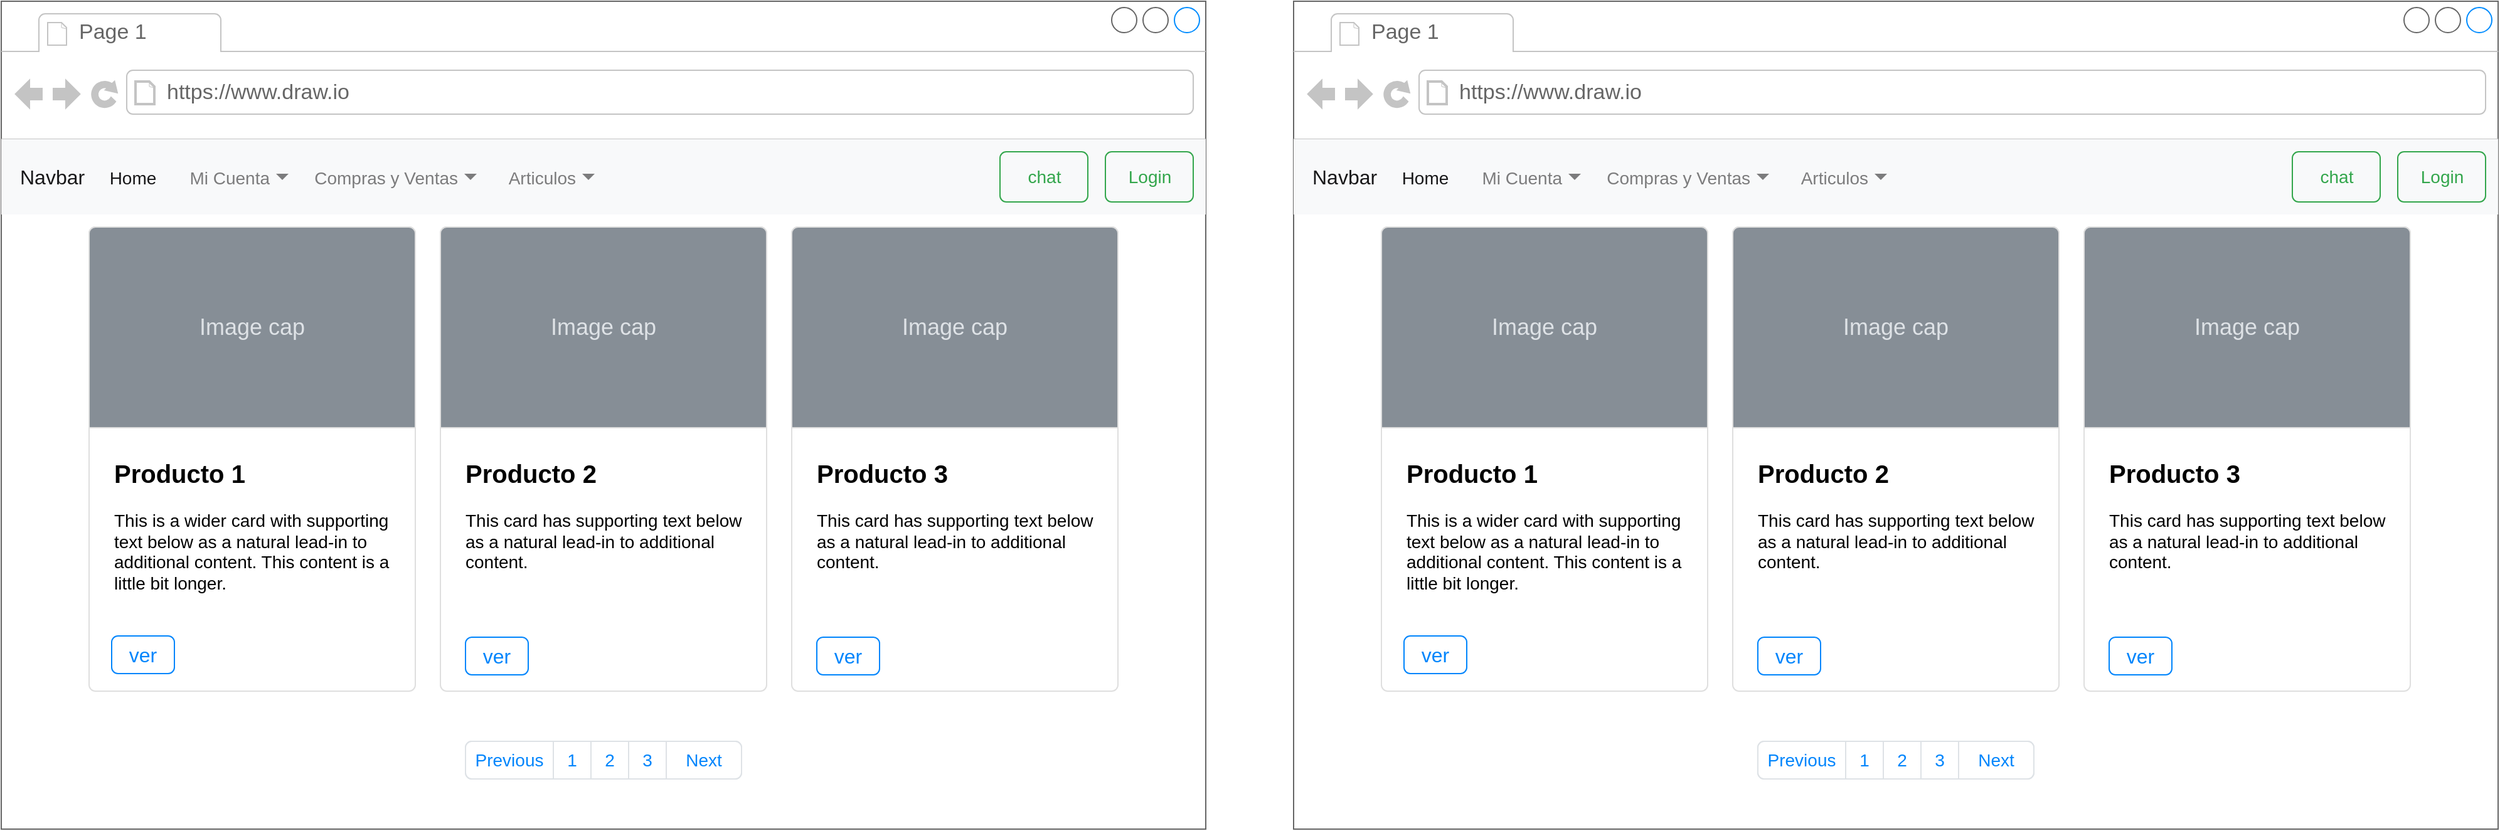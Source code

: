 <mxfile version="24.0.7" type="device">
  <diagram name="Página-1" id="F1LU-N5EgP87R9svg77U">
    <mxGraphModel dx="4044" dy="1270" grid="1" gridSize="10" guides="1" tooltips="1" connect="1" arrows="1" fold="1" page="1" pageScale="1" pageWidth="827" pageHeight="1169" math="0" shadow="0">
      <root>
        <mxCell id="0" />
        <mxCell id="1" parent="0" />
        <mxCell id="lf-P9dJ_xv8n2HS4JSEs-1" value="Z" style="strokeWidth=1;shadow=0;dashed=0;align=center;html=1;shape=mxgraph.mockup.containers.browserWindow;rSize=0;strokeColor=#666666;strokeColor2=#008cff;strokeColor3=#c4c4c4;mainText=,;recursiveResize=0;" vertex="1" parent="1">
          <mxGeometry x="-1400" y="60" width="960" height="660" as="geometry" />
        </mxCell>
        <mxCell id="lf-P9dJ_xv8n2HS4JSEs-2" value="Page 1" style="strokeWidth=1;shadow=0;dashed=0;align=center;html=1;shape=mxgraph.mockup.containers.anchor;fontSize=17;fontColor=#666666;align=left;whiteSpace=wrap;" vertex="1" parent="lf-P9dJ_xv8n2HS4JSEs-1">
          <mxGeometry x="60" y="12" width="110" height="26" as="geometry" />
        </mxCell>
        <mxCell id="lf-P9dJ_xv8n2HS4JSEs-3" value="https://www.draw.io" style="strokeWidth=1;shadow=0;dashed=0;align=center;html=1;shape=mxgraph.mockup.containers.anchor;rSize=0;fontSize=17;fontColor=#666666;align=left;" vertex="1" parent="lf-P9dJ_xv8n2HS4JSEs-1">
          <mxGeometry x="130" y="60" width="250" height="26" as="geometry" />
        </mxCell>
        <mxCell id="lf-P9dJ_xv8n2HS4JSEs-4" value="" style="html=1;shadow=0;dashed=0;shape=mxgraph.bootstrap.rrect;rSize=5;strokeColor=#DEE2E6;html=1;whiteSpace=wrap;fillColor=#ffffff;fontColor=#0085FC;fontSize=14;" vertex="1" parent="lf-P9dJ_xv8n2HS4JSEs-1">
          <mxGeometry x="370" y="590" width="220" height="30" as="geometry" />
        </mxCell>
        <mxCell id="lf-P9dJ_xv8n2HS4JSEs-5" value="Previous" style="strokeColor=inherit;fillColor=inherit;gradientColor=inherit;fontColor=inherit;html=1;shadow=0;dashed=0;shape=mxgraph.bootstrap.leftButton;rSize=5;perimeter=none;whiteSpace=wrap;resizeHeight=1;fontSize=14;" vertex="1" parent="lf-P9dJ_xv8n2HS4JSEs-4">
          <mxGeometry width="70" height="30" relative="1" as="geometry" />
        </mxCell>
        <mxCell id="lf-P9dJ_xv8n2HS4JSEs-6" value="1" style="strokeColor=inherit;fillColor=inherit;gradientColor=inherit;fontColor=inherit;html=1;shadow=0;dashed=0;perimeter=none;whiteSpace=wrap;resizeHeight=1;fontSize=14;" vertex="1" parent="lf-P9dJ_xv8n2HS4JSEs-4">
          <mxGeometry width="30" height="30" relative="1" as="geometry">
            <mxPoint x="70" as="offset" />
          </mxGeometry>
        </mxCell>
        <mxCell id="lf-P9dJ_xv8n2HS4JSEs-7" value="2" style="strokeColor=inherit;fillColor=inherit;gradientColor=inherit;fontColor=inherit;html=1;shadow=0;dashed=0;perimeter=none;whiteSpace=wrap;resizeHeight=1;fontSize=14;" vertex="1" parent="lf-P9dJ_xv8n2HS4JSEs-4">
          <mxGeometry width="30" height="30" relative="1" as="geometry">
            <mxPoint x="100" as="offset" />
          </mxGeometry>
        </mxCell>
        <mxCell id="lf-P9dJ_xv8n2HS4JSEs-8" value="3" style="strokeColor=inherit;fillColor=inherit;gradientColor=inherit;fontColor=inherit;html=1;shadow=0;dashed=0;perimeter=none;whiteSpace=wrap;resizeHeight=1;fontSize=14;" vertex="1" parent="lf-P9dJ_xv8n2HS4JSEs-4">
          <mxGeometry width="30" height="30" relative="1" as="geometry">
            <mxPoint x="130" as="offset" />
          </mxGeometry>
        </mxCell>
        <mxCell id="lf-P9dJ_xv8n2HS4JSEs-9" value="Next" style="strokeColor=inherit;fillColor=inherit;gradientColor=inherit;fontColor=inherit;html=1;shadow=0;dashed=0;shape=mxgraph.bootstrap.rightButton;rSize=5;perimeter=none;whiteSpace=wrap;resizeHeight=1;fontSize=14;" vertex="1" parent="lf-P9dJ_xv8n2HS4JSEs-4">
          <mxGeometry x="1" width="60" height="30" relative="1" as="geometry">
            <mxPoint x="-60" as="offset" />
          </mxGeometry>
        </mxCell>
        <mxCell id="lf-P9dJ_xv8n2HS4JSEs-11" value="Navbar" style="html=1;shadow=0;dashed=0;fillColor=#F8F9FA;strokeColor=none;fontSize=16;fontColor=#181819;align=left;spacing=15;" vertex="1" parent="lf-P9dJ_xv8n2HS4JSEs-1">
          <mxGeometry y="110" width="960" height="60" as="geometry" />
        </mxCell>
        <mxCell id="lf-P9dJ_xv8n2HS4JSEs-12" value="Home" style="fillColor=none;strokeColor=none;fontSize=14;fontColor=#181819;align=center;" vertex="1" parent="lf-P9dJ_xv8n2HS4JSEs-11">
          <mxGeometry width="70" height="40" relative="1" as="geometry">
            <mxPoint x="70" y="10" as="offset" />
          </mxGeometry>
        </mxCell>
        <mxCell id="lf-P9dJ_xv8n2HS4JSEs-14" value="Mi Cuenta" style="fillColor=none;strokeColor=none;fontSize=14;fontColor=#7C7C7D;align=right;spacingRight=20;" vertex="1" parent="lf-P9dJ_xv8n2HS4JSEs-11">
          <mxGeometry width="100" height="40" relative="1" as="geometry">
            <mxPoint x="136" y="10" as="offset" />
          </mxGeometry>
        </mxCell>
        <mxCell id="lf-P9dJ_xv8n2HS4JSEs-15" value="" style="shape=triangle;direction=south;fillColor=#7C7C7D;strokeColor=none;perimeter=none;" vertex="1" parent="lf-P9dJ_xv8n2HS4JSEs-14">
          <mxGeometry x="1" y="0.5" width="10" height="5" relative="1" as="geometry">
            <mxPoint x="-17" y="-2.5" as="offset" />
          </mxGeometry>
        </mxCell>
        <mxCell id="lf-P9dJ_xv8n2HS4JSEs-17" value="Login" style="html=1;shadow=0;dashed=0;shape=mxgraph.bootstrap.rrect;rSize=5;fontSize=14;fontColor=#33A64C;strokeColor=#33A64C;fillColor=none;" vertex="1" parent="lf-P9dJ_xv8n2HS4JSEs-11">
          <mxGeometry x="1" width="70" height="40" relative="1" as="geometry">
            <mxPoint x="-80" y="10" as="offset" />
          </mxGeometry>
        </mxCell>
        <mxCell id="lf-P9dJ_xv8n2HS4JSEs-20" value="chat" style="html=1;shadow=0;dashed=0;shape=mxgraph.bootstrap.rrect;rSize=5;fontSize=14;fontColor=#33A64C;strokeColor=#33A64C;fillColor=none;" vertex="1" parent="lf-P9dJ_xv8n2HS4JSEs-11">
          <mxGeometry x="796" y="10" width="70" height="40" as="geometry" />
        </mxCell>
        <mxCell id="lf-P9dJ_xv8n2HS4JSEs-21" value="Compras y Ventas" style="fillColor=none;strokeColor=none;fontSize=14;fontColor=#7C7C7D;align=right;spacingRight=20;" vertex="1" parent="lf-P9dJ_xv8n2HS4JSEs-11">
          <mxGeometry x="240" y="10" width="146" height="40" as="geometry" />
        </mxCell>
        <mxCell id="lf-P9dJ_xv8n2HS4JSEs-22" value="" style="shape=triangle;direction=south;fillColor=#7C7C7D;strokeColor=none;perimeter=none;" vertex="1" parent="lf-P9dJ_xv8n2HS4JSEs-21">
          <mxGeometry x="1" y="0.5" width="10" height="5" relative="1" as="geometry">
            <mxPoint x="-17" y="-2.5" as="offset" />
          </mxGeometry>
        </mxCell>
        <mxCell id="lf-P9dJ_xv8n2HS4JSEs-43" value="Articulos" style="fillColor=none;strokeColor=none;fontSize=14;fontColor=#7C7C7D;align=right;spacingRight=20;" vertex="1" parent="lf-P9dJ_xv8n2HS4JSEs-11">
          <mxGeometry x="394" y="10" width="86" height="40" as="geometry" />
        </mxCell>
        <mxCell id="lf-P9dJ_xv8n2HS4JSEs-44" value="" style="shape=triangle;direction=south;fillColor=#7C7C7D;strokeColor=none;perimeter=none;" vertex="1" parent="lf-P9dJ_xv8n2HS4JSEs-43">
          <mxGeometry x="1" y="0.5" width="10" height="5" relative="1" as="geometry">
            <mxPoint x="-17" y="-2.5" as="offset" />
          </mxGeometry>
        </mxCell>
        <mxCell id="lf-P9dJ_xv8n2HS4JSEs-45" value="&lt;b&gt;&lt;font style=&quot;font-size: 20px&quot;&gt;Producto 1&lt;/font&gt;&lt;/b&gt;&lt;br&gt;&lt;br&gt;This is a wider card with supporting text below as a natural lead-in to additional content. This content is a little bit longer." style="html=1;shadow=0;dashed=0;shape=mxgraph.bootstrap.rrect;rSize=5;strokeColor=#DFDFDF;html=1;whiteSpace=wrap;fillColor=#ffffff;fontColor=#000000;verticalAlign=top;align=left;spacing=20;spacingBottom=0;fontSize=14;spacingTop=160;" vertex="1" parent="lf-P9dJ_xv8n2HS4JSEs-1">
          <mxGeometry width="260" height="370" relative="1" as="geometry">
            <mxPoint x="70" y="180" as="offset" />
          </mxGeometry>
        </mxCell>
        <mxCell id="lf-P9dJ_xv8n2HS4JSEs-46" value="Image cap" style="html=1;shadow=0;dashed=0;shape=mxgraph.bootstrap.topButton;rSize=5;perimeter=none;whiteSpace=wrap;fillColor=#868E96;strokeColor=#DFDFDF;fontColor=#DEE2E6;resizeWidth=1;fontSize=18;" vertex="1" parent="lf-P9dJ_xv8n2HS4JSEs-45">
          <mxGeometry width="260" height="160" relative="1" as="geometry" />
        </mxCell>
        <mxCell id="lf-P9dJ_xv8n2HS4JSEs-58" value="ver" style="html=1;shadow=0;dashed=0;shape=mxgraph.bootstrap.rrect;rSize=5;strokeColor=#0085FC;strokeWidth=1;fillColor=none;fontColor=#0085FC;whiteSpace=wrap;align=center;verticalAlign=middle;spacingLeft=0;fontStyle=0;fontSize=16;spacing=5;" vertex="1" parent="lf-P9dJ_xv8n2HS4JSEs-45">
          <mxGeometry x="18" y="326" width="50" height="30" as="geometry" />
        </mxCell>
        <mxCell id="lf-P9dJ_xv8n2HS4JSEs-48" value="&lt;b&gt;&lt;font style=&quot;font-size: 20px;&quot;&gt;Producto 2&lt;/font&gt;&lt;/b&gt;&lt;div&gt;&lt;br&gt;This card has supporting text below as a natural lead-in to additional content.&lt;/div&gt;" style="html=1;shadow=0;dashed=0;shape=mxgraph.bootstrap.rrect;rSize=5;strokeColor=#DFDFDF;html=1;whiteSpace=wrap;fillColor=#ffffff;fontColor=#000000;verticalAlign=top;align=left;spacing=20;spacingBottom=0;fontSize=14;spacingTop=160;" vertex="1" parent="lf-P9dJ_xv8n2HS4JSEs-1">
          <mxGeometry x="350" y="180" width="260" height="370" as="geometry" />
        </mxCell>
        <mxCell id="lf-P9dJ_xv8n2HS4JSEs-49" value="Image cap" style="html=1;shadow=0;dashed=0;shape=mxgraph.bootstrap.topButton;rSize=5;perimeter=none;whiteSpace=wrap;fillColor=#868E96;strokeColor=#DFDFDF;fontColor=#DEE2E6;resizeWidth=1;fontSize=18;" vertex="1" parent="lf-P9dJ_xv8n2HS4JSEs-48">
          <mxGeometry width="260" height="160" relative="1" as="geometry" />
        </mxCell>
        <mxCell id="lf-P9dJ_xv8n2HS4JSEs-59" value="ver" style="html=1;shadow=0;dashed=0;shape=mxgraph.bootstrap.rrect;rSize=5;strokeColor=#0085FC;strokeWidth=1;fillColor=none;fontColor=#0085FC;whiteSpace=wrap;align=center;verticalAlign=middle;spacingLeft=0;fontStyle=0;fontSize=16;spacing=5;" vertex="1" parent="lf-P9dJ_xv8n2HS4JSEs-48">
          <mxGeometry x="20" y="327" width="50" height="30" as="geometry" />
        </mxCell>
        <mxCell id="lf-P9dJ_xv8n2HS4JSEs-54" value="&lt;b&gt;&lt;font style=&quot;font-size: 20px;&quot;&gt;Producto 3&lt;/font&gt;&lt;/b&gt;&lt;div&gt;&lt;div&gt;&lt;br&gt;This card has supporting text below as a natural lead-in to additional content.&lt;/div&gt;&lt;/div&gt;" style="html=1;shadow=0;dashed=0;shape=mxgraph.bootstrap.rrect;rSize=5;strokeColor=#DFDFDF;html=1;whiteSpace=wrap;fillColor=#ffffff;fontColor=#000000;verticalAlign=top;align=left;spacing=20;spacingBottom=0;fontSize=14;spacingTop=160;" vertex="1" parent="lf-P9dJ_xv8n2HS4JSEs-1">
          <mxGeometry x="630" y="180" width="260" height="370" as="geometry" />
        </mxCell>
        <mxCell id="lf-P9dJ_xv8n2HS4JSEs-55" value="Image cap" style="html=1;shadow=0;dashed=0;shape=mxgraph.bootstrap.topButton;rSize=5;perimeter=none;whiteSpace=wrap;fillColor=#868E96;strokeColor=#DFDFDF;fontColor=#DEE2E6;resizeWidth=1;fontSize=18;" vertex="1" parent="lf-P9dJ_xv8n2HS4JSEs-54">
          <mxGeometry width="260" height="160" relative="1" as="geometry" />
        </mxCell>
        <mxCell id="lf-P9dJ_xv8n2HS4JSEs-57" value="ver" style="html=1;shadow=0;dashed=0;shape=mxgraph.bootstrap.rrect;rSize=5;strokeColor=#0085FC;strokeWidth=1;fillColor=none;fontColor=#0085FC;whiteSpace=wrap;align=center;verticalAlign=middle;spacingLeft=0;fontStyle=0;fontSize=16;spacing=5;" vertex="1" parent="lf-P9dJ_xv8n2HS4JSEs-54">
          <mxGeometry x="20" y="327" width="50" height="30" as="geometry" />
        </mxCell>
        <mxCell id="lf-P9dJ_xv8n2HS4JSEs-60" value="Z" style="strokeWidth=1;shadow=0;dashed=0;align=center;html=1;shape=mxgraph.mockup.containers.browserWindow;rSize=0;strokeColor=#666666;strokeColor2=#008cff;strokeColor3=#c4c4c4;mainText=,;recursiveResize=0;" vertex="1" parent="1">
          <mxGeometry x="-370" y="60" width="960" height="660" as="geometry" />
        </mxCell>
        <mxCell id="lf-P9dJ_xv8n2HS4JSEs-61" value="Page 1" style="strokeWidth=1;shadow=0;dashed=0;align=center;html=1;shape=mxgraph.mockup.containers.anchor;fontSize=17;fontColor=#666666;align=left;whiteSpace=wrap;" vertex="1" parent="lf-P9dJ_xv8n2HS4JSEs-60">
          <mxGeometry x="60" y="12" width="110" height="26" as="geometry" />
        </mxCell>
        <mxCell id="lf-P9dJ_xv8n2HS4JSEs-62" value="https://www.draw.io" style="strokeWidth=1;shadow=0;dashed=0;align=center;html=1;shape=mxgraph.mockup.containers.anchor;rSize=0;fontSize=17;fontColor=#666666;align=left;" vertex="1" parent="lf-P9dJ_xv8n2HS4JSEs-60">
          <mxGeometry x="130" y="60" width="250" height="26" as="geometry" />
        </mxCell>
        <mxCell id="lf-P9dJ_xv8n2HS4JSEs-63" value="" style="html=1;shadow=0;dashed=0;shape=mxgraph.bootstrap.rrect;rSize=5;strokeColor=#DEE2E6;html=1;whiteSpace=wrap;fillColor=#ffffff;fontColor=#0085FC;fontSize=14;" vertex="1" parent="lf-P9dJ_xv8n2HS4JSEs-60">
          <mxGeometry x="370" y="590" width="220" height="30" as="geometry" />
        </mxCell>
        <mxCell id="lf-P9dJ_xv8n2HS4JSEs-64" value="Previous" style="strokeColor=inherit;fillColor=inherit;gradientColor=inherit;fontColor=inherit;html=1;shadow=0;dashed=0;shape=mxgraph.bootstrap.leftButton;rSize=5;perimeter=none;whiteSpace=wrap;resizeHeight=1;fontSize=14;" vertex="1" parent="lf-P9dJ_xv8n2HS4JSEs-63">
          <mxGeometry width="70" height="30" relative="1" as="geometry" />
        </mxCell>
        <mxCell id="lf-P9dJ_xv8n2HS4JSEs-65" value="1" style="strokeColor=inherit;fillColor=inherit;gradientColor=inherit;fontColor=inherit;html=1;shadow=0;dashed=0;perimeter=none;whiteSpace=wrap;resizeHeight=1;fontSize=14;" vertex="1" parent="lf-P9dJ_xv8n2HS4JSEs-63">
          <mxGeometry width="30" height="30" relative="1" as="geometry">
            <mxPoint x="70" as="offset" />
          </mxGeometry>
        </mxCell>
        <mxCell id="lf-P9dJ_xv8n2HS4JSEs-66" value="2" style="strokeColor=inherit;fillColor=inherit;gradientColor=inherit;fontColor=inherit;html=1;shadow=0;dashed=0;perimeter=none;whiteSpace=wrap;resizeHeight=1;fontSize=14;" vertex="1" parent="lf-P9dJ_xv8n2HS4JSEs-63">
          <mxGeometry width="30" height="30" relative="1" as="geometry">
            <mxPoint x="100" as="offset" />
          </mxGeometry>
        </mxCell>
        <mxCell id="lf-P9dJ_xv8n2HS4JSEs-67" value="3" style="strokeColor=inherit;fillColor=inherit;gradientColor=inherit;fontColor=inherit;html=1;shadow=0;dashed=0;perimeter=none;whiteSpace=wrap;resizeHeight=1;fontSize=14;" vertex="1" parent="lf-P9dJ_xv8n2HS4JSEs-63">
          <mxGeometry width="30" height="30" relative="1" as="geometry">
            <mxPoint x="130" as="offset" />
          </mxGeometry>
        </mxCell>
        <mxCell id="lf-P9dJ_xv8n2HS4JSEs-68" value="Next" style="strokeColor=inherit;fillColor=inherit;gradientColor=inherit;fontColor=inherit;html=1;shadow=0;dashed=0;shape=mxgraph.bootstrap.rightButton;rSize=5;perimeter=none;whiteSpace=wrap;resizeHeight=1;fontSize=14;" vertex="1" parent="lf-P9dJ_xv8n2HS4JSEs-63">
          <mxGeometry x="1" width="60" height="30" relative="1" as="geometry">
            <mxPoint x="-60" as="offset" />
          </mxGeometry>
        </mxCell>
        <mxCell id="lf-P9dJ_xv8n2HS4JSEs-69" value="Navbar" style="html=1;shadow=0;dashed=0;fillColor=#F8F9FA;strokeColor=none;fontSize=16;fontColor=#181819;align=left;spacing=15;" vertex="1" parent="lf-P9dJ_xv8n2HS4JSEs-60">
          <mxGeometry y="110" width="960" height="60" as="geometry" />
        </mxCell>
        <mxCell id="lf-P9dJ_xv8n2HS4JSEs-70" value="Home" style="fillColor=none;strokeColor=none;fontSize=14;fontColor=#181819;align=center;" vertex="1" parent="lf-P9dJ_xv8n2HS4JSEs-69">
          <mxGeometry width="70" height="40" relative="1" as="geometry">
            <mxPoint x="70" y="10" as="offset" />
          </mxGeometry>
        </mxCell>
        <mxCell id="lf-P9dJ_xv8n2HS4JSEs-71" value="Mi Cuenta" style="fillColor=none;strokeColor=none;fontSize=14;fontColor=#7C7C7D;align=right;spacingRight=20;" vertex="1" parent="lf-P9dJ_xv8n2HS4JSEs-69">
          <mxGeometry width="100" height="40" relative="1" as="geometry">
            <mxPoint x="136" y="10" as="offset" />
          </mxGeometry>
        </mxCell>
        <mxCell id="lf-P9dJ_xv8n2HS4JSEs-72" value="" style="shape=triangle;direction=south;fillColor=#7C7C7D;strokeColor=none;perimeter=none;" vertex="1" parent="lf-P9dJ_xv8n2HS4JSEs-71">
          <mxGeometry x="1" y="0.5" width="10" height="5" relative="1" as="geometry">
            <mxPoint x="-17" y="-2.5" as="offset" />
          </mxGeometry>
        </mxCell>
        <mxCell id="lf-P9dJ_xv8n2HS4JSEs-73" value="Login" style="html=1;shadow=0;dashed=0;shape=mxgraph.bootstrap.rrect;rSize=5;fontSize=14;fontColor=#33A64C;strokeColor=#33A64C;fillColor=none;" vertex="1" parent="lf-P9dJ_xv8n2HS4JSEs-69">
          <mxGeometry x="1" width="70" height="40" relative="1" as="geometry">
            <mxPoint x="-80" y="10" as="offset" />
          </mxGeometry>
        </mxCell>
        <mxCell id="lf-P9dJ_xv8n2HS4JSEs-74" value="chat" style="html=1;shadow=0;dashed=0;shape=mxgraph.bootstrap.rrect;rSize=5;fontSize=14;fontColor=#33A64C;strokeColor=#33A64C;fillColor=none;" vertex="1" parent="lf-P9dJ_xv8n2HS4JSEs-69">
          <mxGeometry x="796" y="10" width="70" height="40" as="geometry" />
        </mxCell>
        <mxCell id="lf-P9dJ_xv8n2HS4JSEs-75" value="Compras y Ventas" style="fillColor=none;strokeColor=none;fontSize=14;fontColor=#7C7C7D;align=right;spacingRight=20;" vertex="1" parent="lf-P9dJ_xv8n2HS4JSEs-69">
          <mxGeometry x="240" y="10" width="146" height="40" as="geometry" />
        </mxCell>
        <mxCell id="lf-P9dJ_xv8n2HS4JSEs-76" value="" style="shape=triangle;direction=south;fillColor=#7C7C7D;strokeColor=none;perimeter=none;" vertex="1" parent="lf-P9dJ_xv8n2HS4JSEs-75">
          <mxGeometry x="1" y="0.5" width="10" height="5" relative="1" as="geometry">
            <mxPoint x="-17" y="-2.5" as="offset" />
          </mxGeometry>
        </mxCell>
        <mxCell id="lf-P9dJ_xv8n2HS4JSEs-77" value="Articulos" style="fillColor=none;strokeColor=none;fontSize=14;fontColor=#7C7C7D;align=right;spacingRight=20;" vertex="1" parent="lf-P9dJ_xv8n2HS4JSEs-69">
          <mxGeometry x="394" y="10" width="86" height="40" as="geometry" />
        </mxCell>
        <mxCell id="lf-P9dJ_xv8n2HS4JSEs-78" value="" style="shape=triangle;direction=south;fillColor=#7C7C7D;strokeColor=none;perimeter=none;" vertex="1" parent="lf-P9dJ_xv8n2HS4JSEs-77">
          <mxGeometry x="1" y="0.5" width="10" height="5" relative="1" as="geometry">
            <mxPoint x="-17" y="-2.5" as="offset" />
          </mxGeometry>
        </mxCell>
        <mxCell id="lf-P9dJ_xv8n2HS4JSEs-79" value="&lt;b&gt;&lt;font style=&quot;font-size: 20px&quot;&gt;Producto 1&lt;/font&gt;&lt;/b&gt;&lt;br&gt;&lt;br&gt;This is a wider card with supporting text below as a natural lead-in to additional content. This content is a little bit longer." style="html=1;shadow=0;dashed=0;shape=mxgraph.bootstrap.rrect;rSize=5;strokeColor=#DFDFDF;html=1;whiteSpace=wrap;fillColor=#ffffff;fontColor=#000000;verticalAlign=top;align=left;spacing=20;spacingBottom=0;fontSize=14;spacingTop=160;" vertex="1" parent="lf-P9dJ_xv8n2HS4JSEs-60">
          <mxGeometry width="260" height="370" relative="1" as="geometry">
            <mxPoint x="70" y="180" as="offset" />
          </mxGeometry>
        </mxCell>
        <mxCell id="lf-P9dJ_xv8n2HS4JSEs-80" value="Image cap" style="html=1;shadow=0;dashed=0;shape=mxgraph.bootstrap.topButton;rSize=5;perimeter=none;whiteSpace=wrap;fillColor=#868E96;strokeColor=#DFDFDF;fontColor=#DEE2E6;resizeWidth=1;fontSize=18;" vertex="1" parent="lf-P9dJ_xv8n2HS4JSEs-79">
          <mxGeometry width="260" height="160" relative="1" as="geometry" />
        </mxCell>
        <mxCell id="lf-P9dJ_xv8n2HS4JSEs-81" value="ver" style="html=1;shadow=0;dashed=0;shape=mxgraph.bootstrap.rrect;rSize=5;strokeColor=#0085FC;strokeWidth=1;fillColor=none;fontColor=#0085FC;whiteSpace=wrap;align=center;verticalAlign=middle;spacingLeft=0;fontStyle=0;fontSize=16;spacing=5;" vertex="1" parent="lf-P9dJ_xv8n2HS4JSEs-79">
          <mxGeometry x="18" y="326" width="50" height="30" as="geometry" />
        </mxCell>
        <mxCell id="lf-P9dJ_xv8n2HS4JSEs-82" value="&lt;b&gt;&lt;font style=&quot;font-size: 20px;&quot;&gt;Producto 2&lt;/font&gt;&lt;/b&gt;&lt;div&gt;&lt;br&gt;This card has supporting text below as a natural lead-in to additional content.&lt;/div&gt;" style="html=1;shadow=0;dashed=0;shape=mxgraph.bootstrap.rrect;rSize=5;strokeColor=#DFDFDF;html=1;whiteSpace=wrap;fillColor=#ffffff;fontColor=#000000;verticalAlign=top;align=left;spacing=20;spacingBottom=0;fontSize=14;spacingTop=160;" vertex="1" parent="lf-P9dJ_xv8n2HS4JSEs-60">
          <mxGeometry x="350" y="180" width="260" height="370" as="geometry" />
        </mxCell>
        <mxCell id="lf-P9dJ_xv8n2HS4JSEs-83" value="Image cap" style="html=1;shadow=0;dashed=0;shape=mxgraph.bootstrap.topButton;rSize=5;perimeter=none;whiteSpace=wrap;fillColor=#868E96;strokeColor=#DFDFDF;fontColor=#DEE2E6;resizeWidth=1;fontSize=18;" vertex="1" parent="lf-P9dJ_xv8n2HS4JSEs-82">
          <mxGeometry width="260" height="160" relative="1" as="geometry" />
        </mxCell>
        <mxCell id="lf-P9dJ_xv8n2HS4JSEs-84" value="ver" style="html=1;shadow=0;dashed=0;shape=mxgraph.bootstrap.rrect;rSize=5;strokeColor=#0085FC;strokeWidth=1;fillColor=none;fontColor=#0085FC;whiteSpace=wrap;align=center;verticalAlign=middle;spacingLeft=0;fontStyle=0;fontSize=16;spacing=5;" vertex="1" parent="lf-P9dJ_xv8n2HS4JSEs-82">
          <mxGeometry x="20" y="327" width="50" height="30" as="geometry" />
        </mxCell>
        <mxCell id="lf-P9dJ_xv8n2HS4JSEs-85" value="&lt;b&gt;&lt;font style=&quot;font-size: 20px;&quot;&gt;Producto 3&lt;/font&gt;&lt;/b&gt;&lt;div&gt;&lt;div&gt;&lt;br&gt;This card has supporting text below as a natural lead-in to additional content.&lt;/div&gt;&lt;/div&gt;" style="html=1;shadow=0;dashed=0;shape=mxgraph.bootstrap.rrect;rSize=5;strokeColor=#DFDFDF;html=1;whiteSpace=wrap;fillColor=#ffffff;fontColor=#000000;verticalAlign=top;align=left;spacing=20;spacingBottom=0;fontSize=14;spacingTop=160;" vertex="1" parent="lf-P9dJ_xv8n2HS4JSEs-60">
          <mxGeometry x="630" y="180" width="260" height="370" as="geometry" />
        </mxCell>
        <mxCell id="lf-P9dJ_xv8n2HS4JSEs-86" value="Image cap" style="html=1;shadow=0;dashed=0;shape=mxgraph.bootstrap.topButton;rSize=5;perimeter=none;whiteSpace=wrap;fillColor=#868E96;strokeColor=#DFDFDF;fontColor=#DEE2E6;resizeWidth=1;fontSize=18;" vertex="1" parent="lf-P9dJ_xv8n2HS4JSEs-85">
          <mxGeometry width="260" height="160" relative="1" as="geometry" />
        </mxCell>
        <mxCell id="lf-P9dJ_xv8n2HS4JSEs-87" value="ver" style="html=1;shadow=0;dashed=0;shape=mxgraph.bootstrap.rrect;rSize=5;strokeColor=#0085FC;strokeWidth=1;fillColor=none;fontColor=#0085FC;whiteSpace=wrap;align=center;verticalAlign=middle;spacingLeft=0;fontStyle=0;fontSize=16;spacing=5;" vertex="1" parent="lf-P9dJ_xv8n2HS4JSEs-85">
          <mxGeometry x="20" y="327" width="50" height="30" as="geometry" />
        </mxCell>
      </root>
    </mxGraphModel>
  </diagram>
</mxfile>
